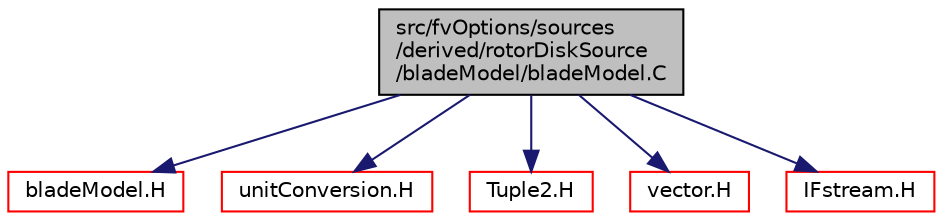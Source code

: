 digraph "src/fvOptions/sources/derived/rotorDiskSource/bladeModel/bladeModel.C"
{
  bgcolor="transparent";
  edge [fontname="Helvetica",fontsize="10",labelfontname="Helvetica",labelfontsize="10"];
  node [fontname="Helvetica",fontsize="10",shape=record];
  Node1 [label="src/fvOptions/sources\l/derived/rotorDiskSource\l/bladeModel/bladeModel.C",height=0.2,width=0.4,color="black", fillcolor="grey75", style="filled", fontcolor="black"];
  Node1 -> Node2 [color="midnightblue",fontsize="10",style="solid",fontname="Helvetica"];
  Node2 [label="bladeModel.H",height=0.2,width=0.4,color="red",URL="$a06437.html"];
  Node1 -> Node3 [color="midnightblue",fontsize="10",style="solid",fontname="Helvetica"];
  Node3 [label="unitConversion.H",height=0.2,width=0.4,color="red",URL="$a08342.html",tooltip="Unit conversion functions. "];
  Node1 -> Node4 [color="midnightblue",fontsize="10",style="solid",fontname="Helvetica"];
  Node4 [label="Tuple2.H",height=0.2,width=0.4,color="red",URL="$a09218.html"];
  Node1 -> Node5 [color="midnightblue",fontsize="10",style="solid",fontname="Helvetica"];
  Node5 [label="vector.H",height=0.2,width=0.4,color="red",URL="$a09235.html"];
  Node1 -> Node6 [color="midnightblue",fontsize="10",style="solid",fontname="Helvetica"];
  Node6 [label="IFstream.H",height=0.2,width=0.4,color="red",URL="$a07934.html"];
}
